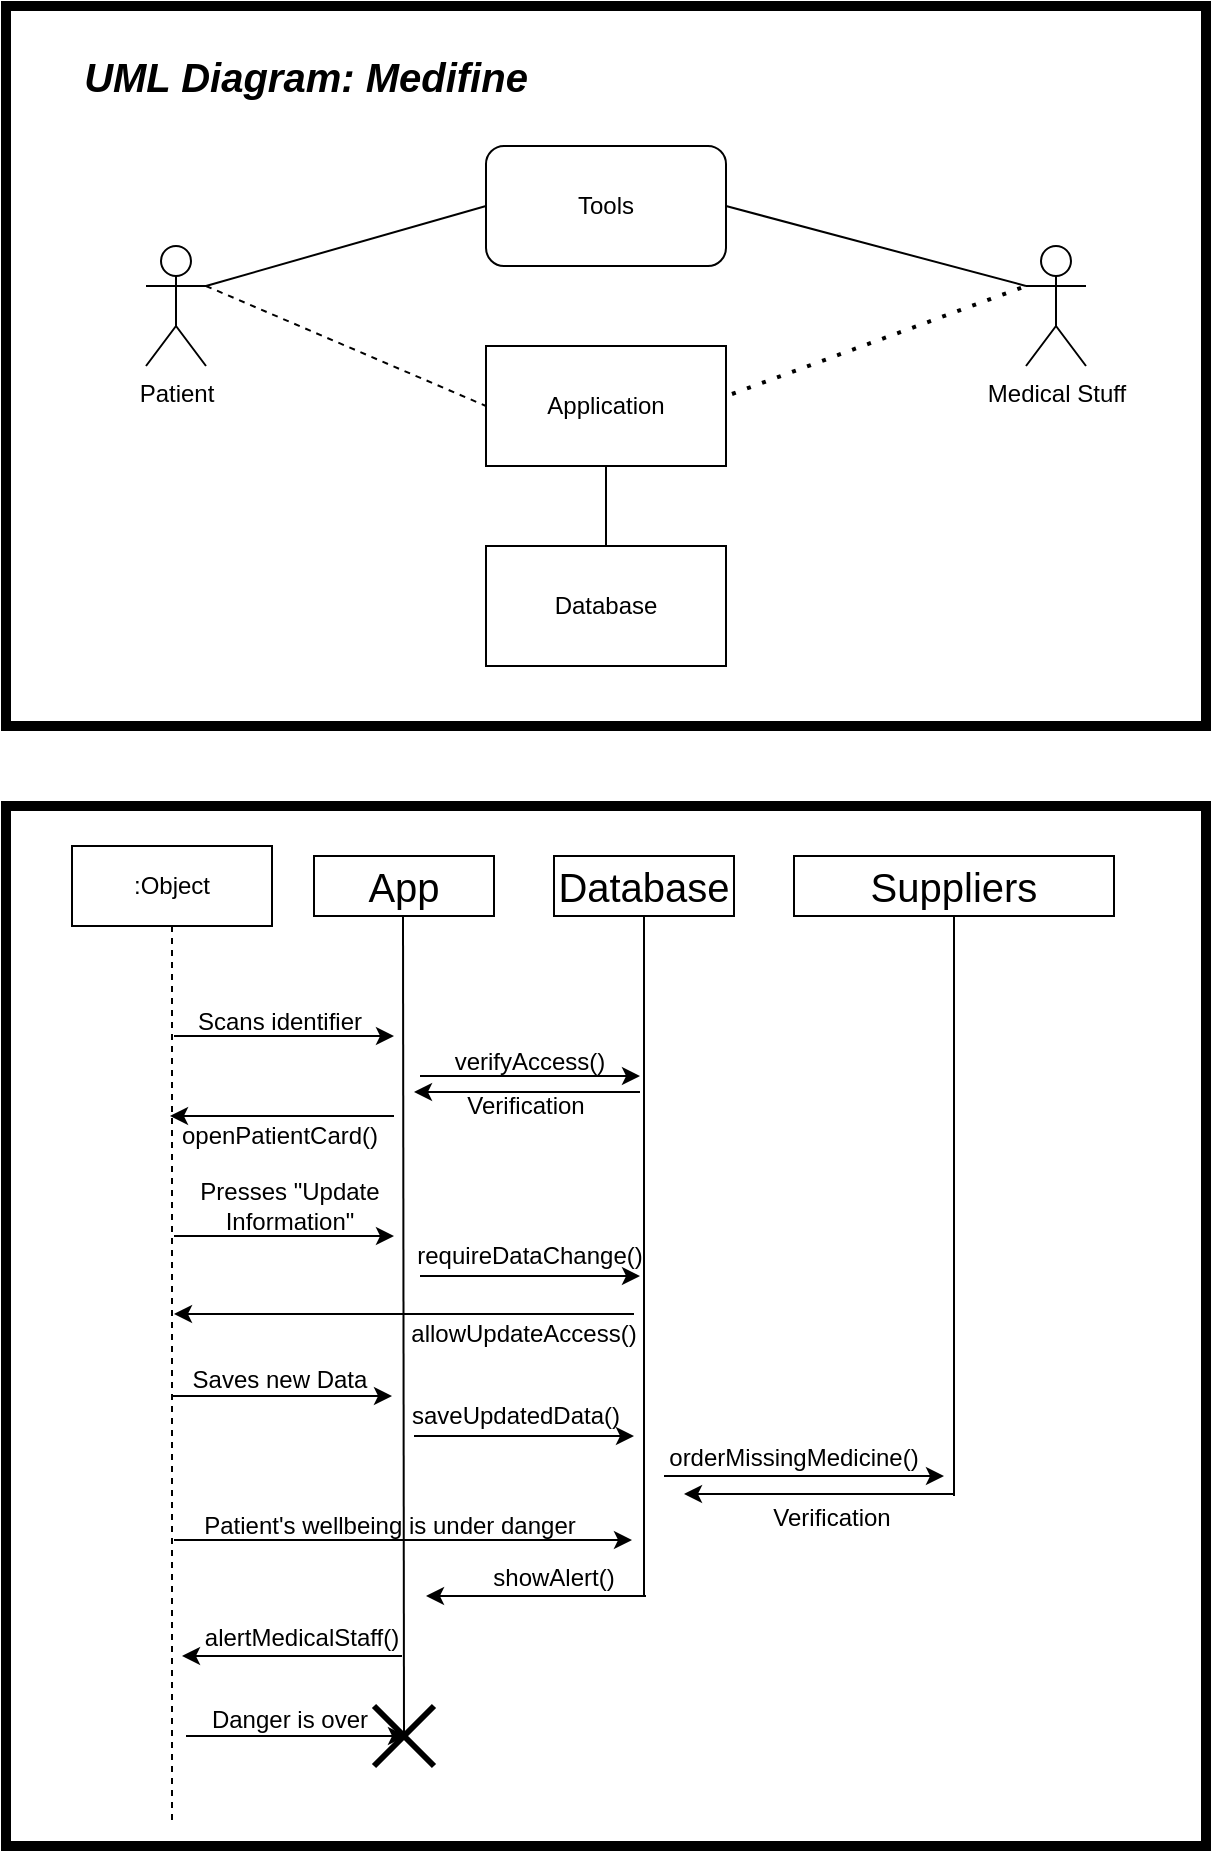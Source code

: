 <mxfile version="15.8.3" type="github">
  <diagram id="9sStHc7qpIZRtce8Uu0H" name="Page-1">
    <mxGraphModel dx="942" dy="614" grid="1" gridSize="10" guides="1" tooltips="1" connect="1" arrows="1" fold="1" page="1" pageScale="1" pageWidth="827" pageHeight="1169" math="0" shadow="0">
      <root>
        <mxCell id="0" />
        <mxCell id="1" parent="0" />
        <mxCell id="e9KdCS2GyOgtSJh7wHMH-17" value="" style="rounded=0;whiteSpace=wrap;html=1;fillColor=none;strokeWidth=5;" parent="1" vertex="1">
          <mxGeometry x="120" y="40" width="600" height="360" as="geometry" />
        </mxCell>
        <mxCell id="e9KdCS2GyOgtSJh7wHMH-1" value="Patient" style="shape=umlActor;verticalLabelPosition=bottom;verticalAlign=top;html=1;outlineConnect=0;" parent="1" vertex="1">
          <mxGeometry x="190" y="160" width="30" height="60" as="geometry" />
        </mxCell>
        <mxCell id="e9KdCS2GyOgtSJh7wHMH-2" value="Database" style="rounded=0;whiteSpace=wrap;html=1;" parent="1" vertex="1">
          <mxGeometry x="360" y="310" width="120" height="60" as="geometry" />
        </mxCell>
        <mxCell id="e9KdCS2GyOgtSJh7wHMH-3" value="Application" style="rounded=0;whiteSpace=wrap;html=1;" parent="1" vertex="1">
          <mxGeometry x="360" y="210" width="120" height="60" as="geometry" />
        </mxCell>
        <mxCell id="e9KdCS2GyOgtSJh7wHMH-5" value="" style="endArrow=none;dashed=1;html=1;rounded=0;entryX=0;entryY=0.5;entryDx=0;entryDy=0;exitX=1;exitY=0.333;exitDx=0;exitDy=0;exitPerimeter=0;" parent="1" source="e9KdCS2GyOgtSJh7wHMH-1" target="e9KdCS2GyOgtSJh7wHMH-3" edge="1">
          <mxGeometry width="50" height="50" relative="1" as="geometry">
            <mxPoint x="250" y="265" as="sourcePoint" />
            <mxPoint x="300" y="215" as="targetPoint" />
          </mxGeometry>
        </mxCell>
        <mxCell id="e9KdCS2GyOgtSJh7wHMH-8" value="Tools" style="rounded=1;whiteSpace=wrap;html=1;" parent="1" vertex="1">
          <mxGeometry x="360" y="110" width="120" height="60" as="geometry" />
        </mxCell>
        <mxCell id="e9KdCS2GyOgtSJh7wHMH-9" value="" style="endArrow=none;html=1;rounded=0;entryX=0;entryY=0.5;entryDx=0;entryDy=0;exitX=1;exitY=0.333;exitDx=0;exitDy=0;exitPerimeter=0;" parent="1" source="e9KdCS2GyOgtSJh7wHMH-1" target="e9KdCS2GyOgtSJh7wHMH-8" edge="1">
          <mxGeometry width="50" height="50" relative="1" as="geometry">
            <mxPoint x="280" y="200" as="sourcePoint" />
            <mxPoint x="330" y="150" as="targetPoint" />
          </mxGeometry>
        </mxCell>
        <mxCell id="e9KdCS2GyOgtSJh7wHMH-11" value="Medical Stuff" style="shape=umlActor;verticalLabelPosition=bottom;verticalAlign=top;html=1;outlineConnect=0;" parent="1" vertex="1">
          <mxGeometry x="630" y="160" width="30" height="60" as="geometry" />
        </mxCell>
        <mxCell id="e9KdCS2GyOgtSJh7wHMH-12" value="" style="endArrow=none;html=1;rounded=0;entryX=1;entryY=0.5;entryDx=0;entryDy=0;exitX=0;exitY=0.333;exitDx=0;exitDy=0;exitPerimeter=0;" parent="1" source="e9KdCS2GyOgtSJh7wHMH-11" target="e9KdCS2GyOgtSJh7wHMH-8" edge="1">
          <mxGeometry width="50" height="50" relative="1" as="geometry">
            <mxPoint x="370" y="320" as="sourcePoint" />
            <mxPoint x="420" y="270" as="targetPoint" />
          </mxGeometry>
        </mxCell>
        <mxCell id="e9KdCS2GyOgtSJh7wHMH-13" value="" style="endArrow=none;dashed=1;html=1;dashPattern=1 3;strokeWidth=2;rounded=0;entryX=0;entryY=0.333;entryDx=0;entryDy=0;entryPerimeter=0;exitX=1.025;exitY=0.4;exitDx=0;exitDy=0;exitPerimeter=0;" parent="1" source="e9KdCS2GyOgtSJh7wHMH-3" target="e9KdCS2GyOgtSJh7wHMH-11" edge="1">
          <mxGeometry width="50" height="50" relative="1" as="geometry">
            <mxPoint x="370" y="320" as="sourcePoint" />
            <mxPoint x="420" y="270" as="targetPoint" />
          </mxGeometry>
        </mxCell>
        <mxCell id="e9KdCS2GyOgtSJh7wHMH-15" value="" style="endArrow=none;html=1;rounded=0;entryX=0.5;entryY=1;entryDx=0;entryDy=0;" parent="1" source="e9KdCS2GyOgtSJh7wHMH-2" target="e9KdCS2GyOgtSJh7wHMH-3" edge="1">
          <mxGeometry width="50" height="50" relative="1" as="geometry">
            <mxPoint x="370" y="320" as="sourcePoint" />
            <mxPoint x="490" y="310" as="targetPoint" />
          </mxGeometry>
        </mxCell>
        <mxCell id="e9KdCS2GyOgtSJh7wHMH-16" value="UML Diagram: Medifine" style="text;html=1;strokeColor=none;fillColor=none;align=center;verticalAlign=middle;whiteSpace=wrap;rounded=0;fontSize=20;fontStyle=3" parent="1" vertex="1">
          <mxGeometry x="150" y="60" width="240" height="30" as="geometry" />
        </mxCell>
        <mxCell id="e9KdCS2GyOgtSJh7wHMH-20" value="Suppliers" style="rounded=0;whiteSpace=wrap;html=1;fontSize=20;strokeWidth=1;fillColor=default;" parent="1" vertex="1">
          <mxGeometry x="514" y="465" width="160" height="30" as="geometry" />
        </mxCell>
        <mxCell id="e9KdCS2GyOgtSJh7wHMH-25" value="Database" style="rounded=0;whiteSpace=wrap;html=1;fontSize=20;strokeWidth=1;fillColor=default;" parent="1" vertex="1">
          <mxGeometry x="394" y="465" width="90" height="30" as="geometry" />
        </mxCell>
        <mxCell id="e9KdCS2GyOgtSJh7wHMH-33" value="" style="endArrow=none;html=1;rounded=0;fontSize=20;entryX=0.5;entryY=1;entryDx=0;entryDy=0;" parent="1" target="e9KdCS2GyOgtSJh7wHMH-25" edge="1">
          <mxGeometry width="50" height="50" relative="1" as="geometry">
            <mxPoint x="439" y="835" as="sourcePoint" />
            <mxPoint x="448.5" y="515" as="targetPoint" />
          </mxGeometry>
        </mxCell>
        <mxCell id="e9KdCS2GyOgtSJh7wHMH-34" value="App" style="rounded=0;whiteSpace=wrap;html=1;fontSize=20;strokeWidth=1;fillColor=default;" parent="1" vertex="1">
          <mxGeometry x="274" y="465" width="90" height="30" as="geometry" />
        </mxCell>
        <mxCell id="4zaN_2Ye_UDs6IpoMeBR-1" value="" style="endArrow=none;html=1;rounded=0;fontSize=20;entryX=0.5;entryY=1;entryDx=0;entryDy=0;" edge="1" parent="1">
          <mxGeometry width="50" height="50" relative="1" as="geometry">
            <mxPoint x="319" y="905" as="sourcePoint" />
            <mxPoint x="318.5" y="495" as="targetPoint" />
          </mxGeometry>
        </mxCell>
        <mxCell id="4zaN_2Ye_UDs6IpoMeBR-2" value="" style="endArrow=classic;html=1;rounded=0;" edge="1" parent="1">
          <mxGeometry width="50" height="50" relative="1" as="geometry">
            <mxPoint x="204" y="555" as="sourcePoint" />
            <mxPoint x="314" y="555" as="targetPoint" />
          </mxGeometry>
        </mxCell>
        <mxCell id="4zaN_2Ye_UDs6IpoMeBR-3" value="Scans identifier" style="text;html=1;strokeColor=none;fillColor=none;align=center;verticalAlign=middle;whiteSpace=wrap;rounded=0;" vertex="1" parent="1">
          <mxGeometry x="194" y="533" width="126" height="30" as="geometry" />
        </mxCell>
        <mxCell id="4zaN_2Ye_UDs6IpoMeBR-5" value="" style="endArrow=classic;html=1;rounded=0;" edge="1" parent="1">
          <mxGeometry width="50" height="50" relative="1" as="geometry">
            <mxPoint x="314" y="595" as="sourcePoint" />
            <mxPoint x="202" y="595" as="targetPoint" />
          </mxGeometry>
        </mxCell>
        <mxCell id="4zaN_2Ye_UDs6IpoMeBR-6" value="openPatientCard()" style="text;html=1;strokeColor=none;fillColor=none;align=center;verticalAlign=middle;whiteSpace=wrap;rounded=0;" vertex="1" parent="1">
          <mxGeometry x="194" y="590" width="126" height="30" as="geometry" />
        </mxCell>
        <mxCell id="4zaN_2Ye_UDs6IpoMeBR-7" value="" style="endArrow=classic;html=1;rounded=0;" edge="1" parent="1">
          <mxGeometry width="50" height="50" relative="1" as="geometry">
            <mxPoint x="204" y="655" as="sourcePoint" />
            <mxPoint x="314" y="655" as="targetPoint" />
          </mxGeometry>
        </mxCell>
        <mxCell id="4zaN_2Ye_UDs6IpoMeBR-8" value="Presses &quot;Update Information&quot;" style="text;html=1;strokeColor=none;fillColor=none;align=center;verticalAlign=middle;whiteSpace=wrap;rounded=0;" vertex="1" parent="1">
          <mxGeometry x="203" y="625" width="118" height="30" as="geometry" />
        </mxCell>
        <mxCell id="4zaN_2Ye_UDs6IpoMeBR-9" value="" style="endArrow=classic;html=1;rounded=0;" edge="1" parent="1">
          <mxGeometry width="50" height="50" relative="1" as="geometry">
            <mxPoint x="327" y="575" as="sourcePoint" />
            <mxPoint x="437" y="575" as="targetPoint" />
          </mxGeometry>
        </mxCell>
        <mxCell id="4zaN_2Ye_UDs6IpoMeBR-10" value="verifyAccess()" style="text;html=1;strokeColor=none;fillColor=none;align=center;verticalAlign=middle;whiteSpace=wrap;rounded=0;" vertex="1" parent="1">
          <mxGeometry x="327" y="553" width="110" height="30" as="geometry" />
        </mxCell>
        <mxCell id="4zaN_2Ye_UDs6IpoMeBR-11" value="" style="endArrow=classic;html=1;rounded=0;" edge="1" parent="1">
          <mxGeometry width="50" height="50" relative="1" as="geometry">
            <mxPoint x="434" y="694" as="sourcePoint" />
            <mxPoint x="204" y="694" as="targetPoint" />
          </mxGeometry>
        </mxCell>
        <mxCell id="4zaN_2Ye_UDs6IpoMeBR-12" value="allowUpdateAccess()" style="text;html=1;strokeColor=none;fillColor=none;align=center;verticalAlign=middle;whiteSpace=wrap;rounded=0;" vertex="1" parent="1">
          <mxGeometry x="299" y="689" width="160" height="30" as="geometry" />
        </mxCell>
        <mxCell id="4zaN_2Ye_UDs6IpoMeBR-13" value="" style="endArrow=classic;html=1;rounded=0;" edge="1" parent="1">
          <mxGeometry width="50" height="50" relative="1" as="geometry">
            <mxPoint x="327" y="675" as="sourcePoint" />
            <mxPoint x="437" y="675" as="targetPoint" />
          </mxGeometry>
        </mxCell>
        <mxCell id="4zaN_2Ye_UDs6IpoMeBR-14" value="requireDataChange()" style="text;html=1;strokeColor=none;fillColor=none;align=center;verticalAlign=middle;whiteSpace=wrap;rounded=0;" vertex="1" parent="1">
          <mxGeometry x="327" y="650" width="110" height="30" as="geometry" />
        </mxCell>
        <mxCell id="4zaN_2Ye_UDs6IpoMeBR-16" value="" style="endArrow=classic;html=1;rounded=0;" edge="1" parent="1">
          <mxGeometry width="50" height="50" relative="1" as="geometry">
            <mxPoint x="203" y="735" as="sourcePoint" />
            <mxPoint x="313" y="735" as="targetPoint" />
          </mxGeometry>
        </mxCell>
        <mxCell id="4zaN_2Ye_UDs6IpoMeBR-17" value="Saves new Data" style="text;html=1;strokeColor=none;fillColor=none;align=center;verticalAlign=middle;whiteSpace=wrap;rounded=0;" vertex="1" parent="1">
          <mxGeometry x="202" y="712" width="110" height="30" as="geometry" />
        </mxCell>
        <mxCell id="4zaN_2Ye_UDs6IpoMeBR-19" value="" style="endArrow=classic;html=1;rounded=0;" edge="1" parent="1">
          <mxGeometry width="50" height="50" relative="1" as="geometry">
            <mxPoint x="324" y="755" as="sourcePoint" />
            <mxPoint x="434" y="755" as="targetPoint" />
          </mxGeometry>
        </mxCell>
        <mxCell id="4zaN_2Ye_UDs6IpoMeBR-20" value="saveUpdatedData()" style="text;html=1;strokeColor=none;fillColor=none;align=center;verticalAlign=middle;whiteSpace=wrap;rounded=0;" vertex="1" parent="1">
          <mxGeometry x="320" y="730" width="110" height="30" as="geometry" />
        </mxCell>
        <mxCell id="4zaN_2Ye_UDs6IpoMeBR-21" value="" style="endArrow=none;html=1;rounded=0;fontSize=20;entryX=0.5;entryY=1;entryDx=0;entryDy=0;" edge="1" parent="1">
          <mxGeometry width="50" height="50" relative="1" as="geometry">
            <mxPoint x="594" y="785" as="sourcePoint" />
            <mxPoint x="594" y="495" as="targetPoint" />
          </mxGeometry>
        </mxCell>
        <mxCell id="4zaN_2Ye_UDs6IpoMeBR-23" value="" style="endArrow=classic;html=1;rounded=0;fontStyle=1" edge="1" parent="1">
          <mxGeometry width="50" height="50" relative="1" as="geometry">
            <mxPoint x="449" y="775" as="sourcePoint" />
            <mxPoint x="589" y="775" as="targetPoint" />
          </mxGeometry>
        </mxCell>
        <mxCell id="4zaN_2Ye_UDs6IpoMeBR-24" value="orderMissingMedicine()" style="text;html=1;strokeColor=none;fillColor=none;align=center;verticalAlign=middle;whiteSpace=wrap;rounded=0;" vertex="1" parent="1">
          <mxGeometry x="454" y="751" width="120" height="30" as="geometry" />
        </mxCell>
        <mxCell id="4zaN_2Ye_UDs6IpoMeBR-26" value="Verification" style="text;html=1;strokeColor=none;fillColor=none;align=center;verticalAlign=middle;whiteSpace=wrap;rounded=0;" vertex="1" parent="1">
          <mxGeometry x="473" y="781" width="120" height="30" as="geometry" />
        </mxCell>
        <mxCell id="4zaN_2Ye_UDs6IpoMeBR-27" value="" style="endArrow=classic;html=1;rounded=0;" edge="1" parent="1">
          <mxGeometry width="50" height="50" relative="1" as="geometry">
            <mxPoint x="437" y="583" as="sourcePoint" />
            <mxPoint x="324" y="583" as="targetPoint" />
          </mxGeometry>
        </mxCell>
        <mxCell id="4zaN_2Ye_UDs6IpoMeBR-28" value="Verification" style="text;html=1;strokeColor=none;fillColor=none;align=center;verticalAlign=middle;whiteSpace=wrap;rounded=0;" vertex="1" parent="1">
          <mxGeometry x="320" y="575" width="120" height="30" as="geometry" />
        </mxCell>
        <mxCell id="4zaN_2Ye_UDs6IpoMeBR-29" value="" style="endArrow=classic;html=1;rounded=0;" edge="1" parent="1">
          <mxGeometry width="50" height="50" relative="1" as="geometry">
            <mxPoint x="594" y="784" as="sourcePoint" />
            <mxPoint x="459" y="784" as="targetPoint" />
          </mxGeometry>
        </mxCell>
        <mxCell id="4zaN_2Ye_UDs6IpoMeBR-31" value="" style="endArrow=classic;html=1;rounded=0;" edge="1" parent="1">
          <mxGeometry width="50" height="50" relative="1" as="geometry">
            <mxPoint x="440" y="835" as="sourcePoint" />
            <mxPoint x="330" y="835" as="targetPoint" />
          </mxGeometry>
        </mxCell>
        <mxCell id="4zaN_2Ye_UDs6IpoMeBR-32" value="alertMedicalStaff()" style="text;html=1;strokeColor=none;fillColor=none;align=center;verticalAlign=middle;whiteSpace=wrap;rounded=0;" vertex="1" parent="1">
          <mxGeometry x="208" y="841" width="120" height="30" as="geometry" />
        </mxCell>
        <mxCell id="4zaN_2Ye_UDs6IpoMeBR-34" value="" style="endArrow=classic;html=1;rounded=0;" edge="1" parent="1">
          <mxGeometry width="50" height="50" relative="1" as="geometry">
            <mxPoint x="318" y="865" as="sourcePoint" />
            <mxPoint x="208" y="865" as="targetPoint" />
          </mxGeometry>
        </mxCell>
        <mxCell id="4zaN_2Ye_UDs6IpoMeBR-35" value="showAlert()" style="text;html=1;strokeColor=none;fillColor=none;align=center;verticalAlign=middle;whiteSpace=wrap;rounded=0;" vertex="1" parent="1">
          <mxGeometry x="334" y="811" width="120" height="30" as="geometry" />
        </mxCell>
        <mxCell id="4zaN_2Ye_UDs6IpoMeBR-36" value="" style="endArrow=classic;html=1;rounded=0;" edge="1" parent="1">
          <mxGeometry width="50" height="50" relative="1" as="geometry">
            <mxPoint x="204" y="807" as="sourcePoint" />
            <mxPoint x="433" y="807" as="targetPoint" />
          </mxGeometry>
        </mxCell>
        <mxCell id="4zaN_2Ye_UDs6IpoMeBR-37" value="Patient&#39;s wellbeing is under danger" style="text;html=1;strokeColor=none;fillColor=none;align=center;verticalAlign=middle;whiteSpace=wrap;rounded=0;" vertex="1" parent="1">
          <mxGeometry x="211" y="785" width="202" height="30" as="geometry" />
        </mxCell>
        <mxCell id="4zaN_2Ye_UDs6IpoMeBR-41" value="" style="endArrow=classic;html=1;rounded=0;" edge="1" parent="1">
          <mxGeometry width="50" height="50" relative="1" as="geometry">
            <mxPoint x="210" y="905" as="sourcePoint" />
            <mxPoint x="320" y="905" as="targetPoint" />
          </mxGeometry>
        </mxCell>
        <mxCell id="4zaN_2Ye_UDs6IpoMeBR-42" value="Danger is over" style="text;html=1;strokeColor=none;fillColor=none;align=center;verticalAlign=middle;whiteSpace=wrap;rounded=0;" vertex="1" parent="1">
          <mxGeometry x="202" y="882" width="120" height="30" as="geometry" />
        </mxCell>
        <mxCell id="4zaN_2Ye_UDs6IpoMeBR-43" value="" style="shape=umlDestroy;whiteSpace=wrap;html=1;strokeWidth=3;" vertex="1" parent="1">
          <mxGeometry x="304" y="890" width="30" height="30" as="geometry" />
        </mxCell>
        <mxCell id="4zaN_2Ye_UDs6IpoMeBR-46" value="" style="rounded=0;whiteSpace=wrap;html=1;fillColor=none;strokeWidth=5;" vertex="1" parent="1">
          <mxGeometry x="120" y="440" width="600" height="520" as="geometry" />
        </mxCell>
        <mxCell id="4zaN_2Ye_UDs6IpoMeBR-45" value=":Object" style="shape=umlLifeline;perimeter=lifelinePerimeter;whiteSpace=wrap;html=1;container=1;collapsible=0;recursiveResize=0;outlineConnect=0;" vertex="1" parent="1">
          <mxGeometry x="153" y="460" width="100" height="490" as="geometry" />
        </mxCell>
      </root>
    </mxGraphModel>
  </diagram>
</mxfile>
